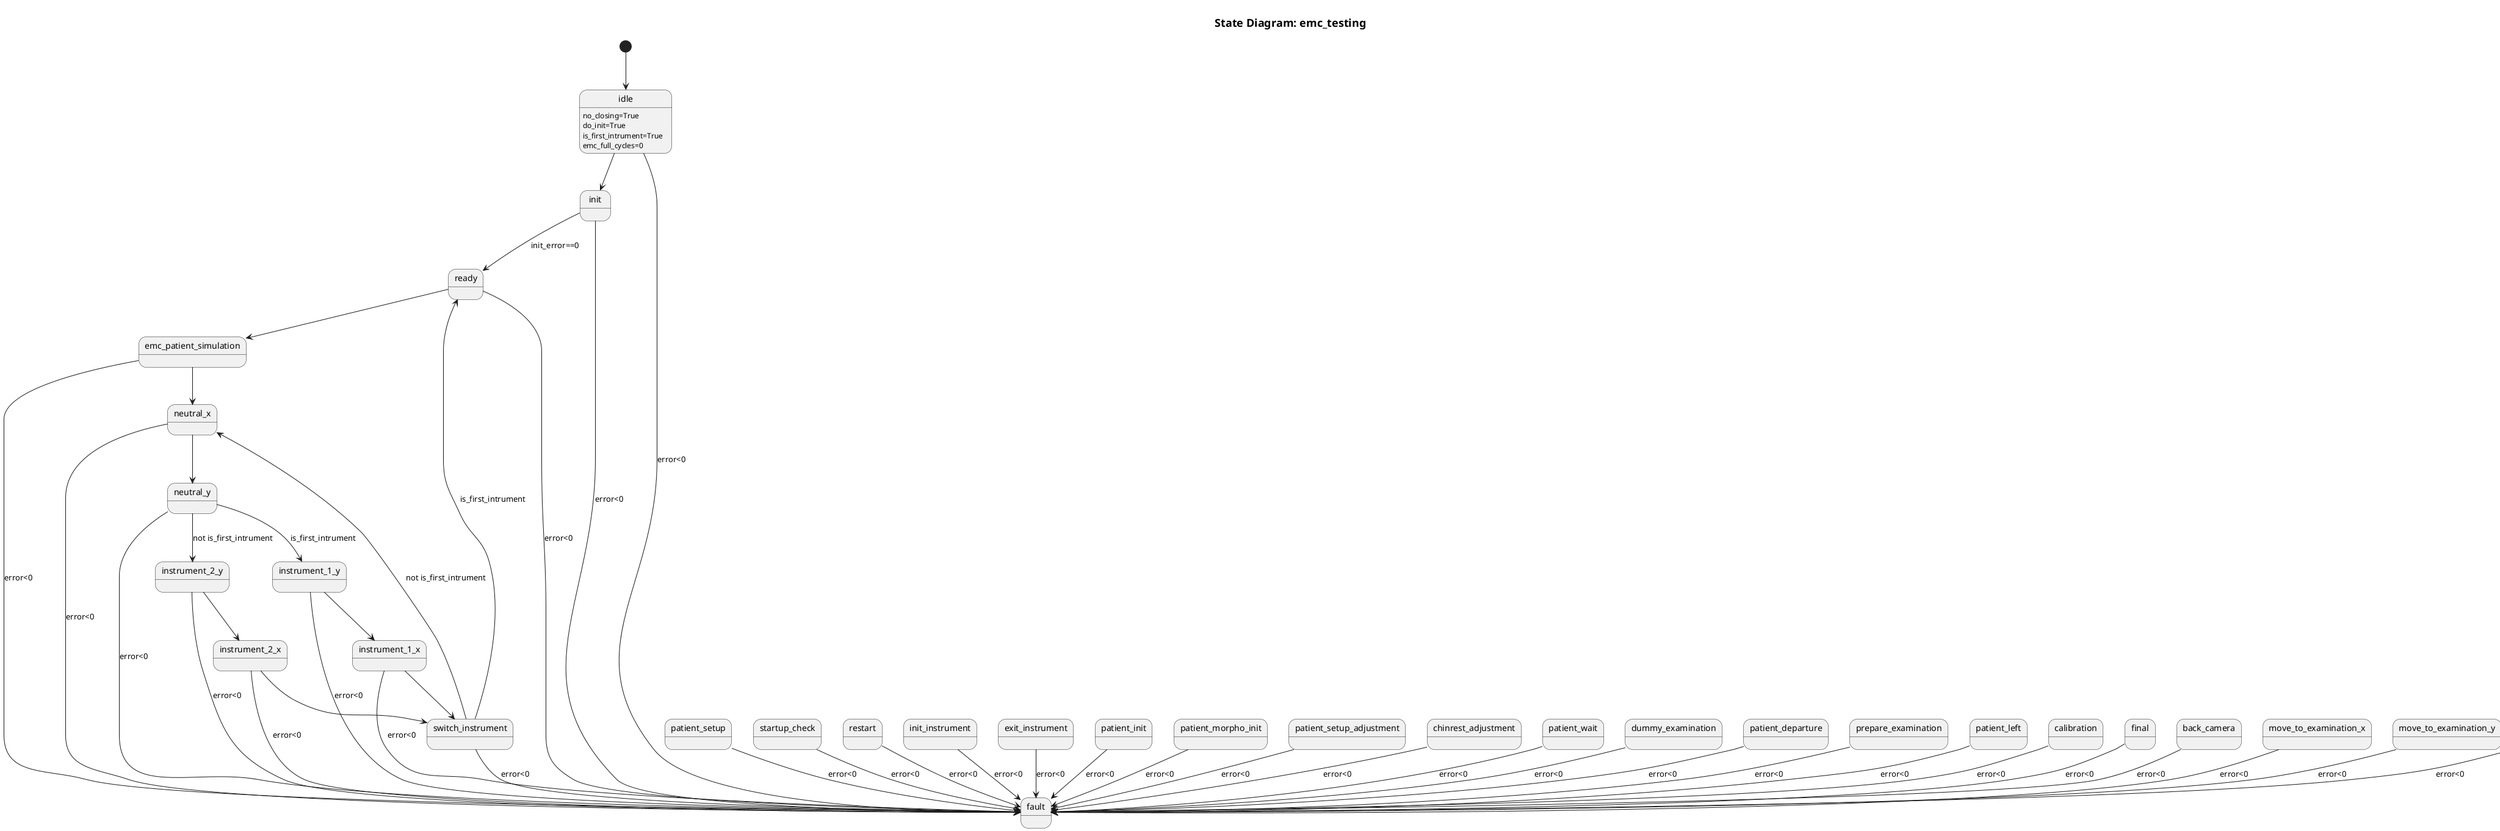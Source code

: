 @startuml

header
<font color=red>2021/08/10 09:15:25</font>
endheader

title = State Diagram: emc_testing

[*] --> idle

idle --> init
idle --> fault : error<0
idle : no_closing=True
idle : do_init=True
idle : is_first_intrument=True
idle : emc_full_cycles=0
patient_setup --> fault : error<0
init --> ready : init_error==0
init --> fault : error<0
startup_check --> fault : error<0
restart --> fault : error<0
ready --> emc_patient_simulation
ready --> fault : error<0
init_instrument --> fault : error<0
exit_instrument --> fault : error<0
patient_init --> fault : error<0
patient_morpho_init --> fault : error<0
patient_setup_adjustment --> fault : error<0
chinrest_adjustment --> fault : error<0
patient_wait --> fault : error<0
dummy_examination --> fault : error<0
patient_departure --> fault : error<0
prepare_examination --> fault : error<0
patient_left --> fault : error<0
neutral_x --> neutral_y
neutral_x --> fault : error<0
neutral_y --> instrument_1_y : is_first_intrument
neutral_y --> instrument_2_y : not is_first_intrument
neutral_y --> fault : error<0
calibration --> fault : error<0
final --> fault : error<0
back_camera --> fault : error<0
move_to_examination_x --> fault : error<0
move_to_examination_y --> fault : error<0
instrument_1_x --> switch_instrument
instrument_1_x --> fault : error<0
instrument_1_y --> instrument_1_x
instrument_1_y --> fault : error<0
instrument_2_x --> switch_instrument
instrument_2_x --> fault : error<0
instrument_2_y --> instrument_2_x
instrument_2_y --> fault : error<0
switch_instrument --> neutral_x : not is_first_intrument
switch_instrument --> ready : is_first_intrument
switch_instrument --> fault : error<0
emc_patient_simulation --> neutral_x
emc_patient_simulation --> fault : error<0
examination --> fault : error<0

@enduml
